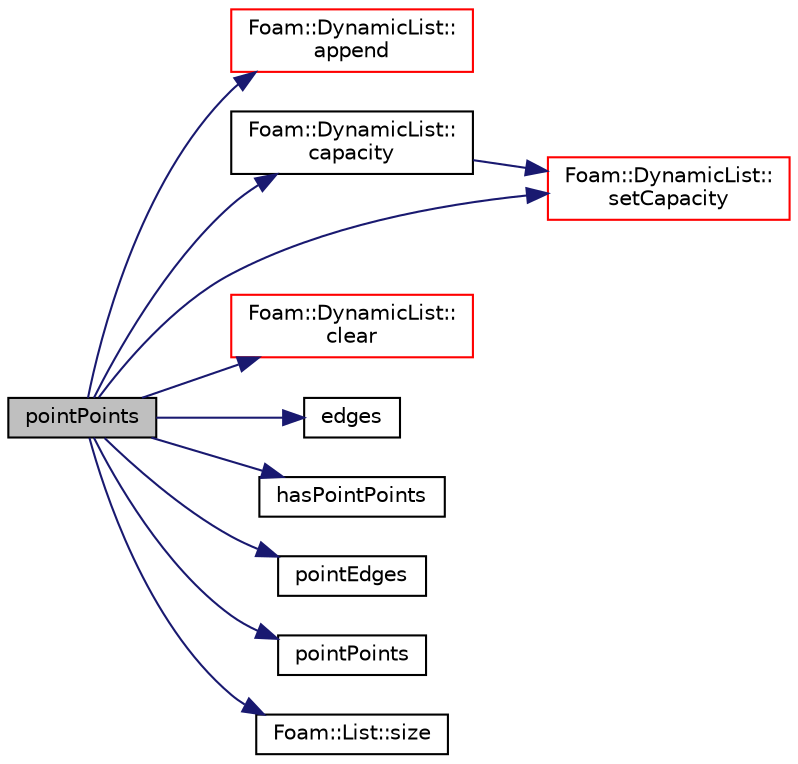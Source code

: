 digraph "pointPoints"
{
  bgcolor="transparent";
  edge [fontname="Helvetica",fontsize="10",labelfontname="Helvetica",labelfontsize="10"];
  node [fontname="Helvetica",fontsize="10",shape=record];
  rankdir="LR";
  Node1 [label="pointPoints",height=0.2,width=0.4,color="black", fillcolor="grey75", style="filled", fontcolor="black"];
  Node1 -> Node2 [color="midnightblue",fontsize="10",style="solid",fontname="Helvetica"];
  Node2 [label="Foam::DynamicList::\lappend",height=0.2,width=0.4,color="red",URL="$a00613.html#a7b67b42af715604376ad63a681dee6d8",tooltip="Append an element at the end of the list. "];
  Node1 -> Node3 [color="midnightblue",fontsize="10",style="solid",fontname="Helvetica"];
  Node3 [label="Foam::DynamicList::\lcapacity",height=0.2,width=0.4,color="black",URL="$a00613.html#ae1423bc22aed311d9d6a1f64edd40428",tooltip="Size of the underlying storage. "];
  Node3 -> Node4 [color="midnightblue",fontsize="10",style="solid",fontname="Helvetica"];
  Node4 [label="Foam::DynamicList::\lsetCapacity",height=0.2,width=0.4,color="red",URL="$a00613.html#a3769bf93f15609625d62b693c566bcd1",tooltip="Alter the size of the underlying storage. "];
  Node1 -> Node5 [color="midnightblue",fontsize="10",style="solid",fontname="Helvetica"];
  Node5 [label="Foam::DynamicList::\lclear",height=0.2,width=0.4,color="red",URL="$a00613.html#ac8bb3912a3ce86b15842e79d0b421204",tooltip="Clear the addressed list, i.e. set the size to zero. "];
  Node1 -> Node6 [color="midnightblue",fontsize="10",style="solid",fontname="Helvetica"];
  Node6 [label="edges",height=0.2,width=0.4,color="black",URL="$a02008.html#aae82d34fe433288eb6b1f9dea53675c8",tooltip="Return mesh edges. Uses calcEdges. "];
  Node1 -> Node7 [color="midnightblue",fontsize="10",style="solid",fontname="Helvetica"];
  Node7 [label="hasPointPoints",height=0.2,width=0.4,color="black",URL="$a02008.html#a2a51ebc775337cb7554de909770cc0df"];
  Node1 -> Node8 [color="midnightblue",fontsize="10",style="solid",fontname="Helvetica"];
  Node8 [label="pointEdges",height=0.2,width=0.4,color="black",URL="$a02008.html#a9372e15b6f50db75f39f33f24d4887a4"];
  Node1 -> Node9 [color="midnightblue",fontsize="10",style="solid",fontname="Helvetica"];
  Node9 [label="pointPoints",height=0.2,width=0.4,color="black",URL="$a02008.html#a01b4e8aeb87150ca96f71213e0f6ace0"];
  Node1 -> Node4 [color="midnightblue",fontsize="10",style="solid",fontname="Helvetica"];
  Node1 -> Node10 [color="midnightblue",fontsize="10",style="solid",fontname="Helvetica"];
  Node10 [label="Foam::List::size",height=0.2,width=0.4,color="black",URL="$a01391.html#a8a5f6fa29bd4b500caf186f60245b384",tooltip="Override size to be inconsistent with allocated storage. "];
}
